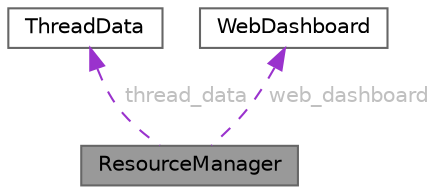 digraph "ResourceManager"
{
 // LATEX_PDF_SIZE
  bgcolor="transparent";
  edge [fontname=Helvetica,fontsize=10,labelfontname=Helvetica,labelfontsize=10];
  node [fontname=Helvetica,fontsize=10,shape=box,height=0.2,width=0.4];
  Node1 [id="Node000001",label="ResourceManager",height=0.2,width=0.4,color="gray40", fillcolor="grey60", style="filled", fontcolor="black",tooltip=" "];
  Node2 -> Node1 [id="edge1_Node000001_Node000002",dir="back",color="darkorchid3",style="dashed",tooltip=" ",label=" thread_data",fontcolor="grey" ];
  Node2 [id="Node000002",label="ThreadData",height=0.2,width=0.4,color="gray40", fillcolor="white", style="filled",URL="$struct_thread_data.html",tooltip=" "];
  Node3 -> Node1 [id="edge2_Node000001_Node000003",dir="back",color="darkorchid3",style="dashed",tooltip=" ",label=" web_dashboard",fontcolor="grey" ];
  Node3 [id="Node000003",label="WebDashboard",height=0.2,width=0.4,color="gray40", fillcolor="white", style="filled",URL="$struct_web_dashboard.html",tooltip=" "];
}
